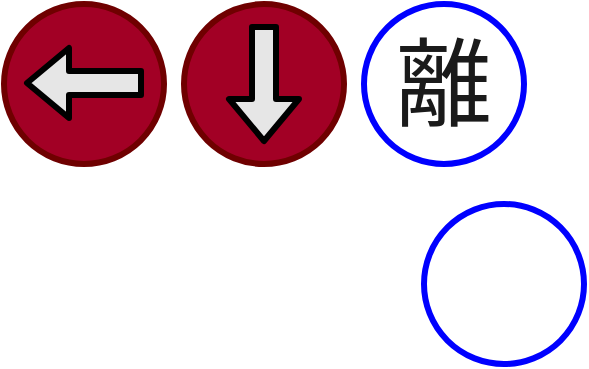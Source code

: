 <mxfile>
    <diagram id="w-7CJyka5zCctE4Li5eL" name="Page-1">
        <mxGraphModel dx="548" dy="715" grid="1" gridSize="10" guides="1" tooltips="1" connect="1" arrows="1" fold="1" page="1" pageScale="1" pageWidth="850" pageHeight="1100" math="0" shadow="0">
            <root>
                <mxCell id="0"/>
                <mxCell id="1" parent="0"/>
                <mxCell id="4" value="" style="ellipse;whiteSpace=wrap;html=1;aspect=fixed;strokeWidth=3;fillColor=none;strokeColor=#0000FF;" parent="1" vertex="1">
                    <mxGeometry x="330" y="260" width="80" height="80" as="geometry"/>
                </mxCell>
                <mxCell id="5" value="" style="group" parent="1" vertex="1" connectable="0">
                    <mxGeometry x="120" y="160" width="80" height="80" as="geometry"/>
                </mxCell>
                <mxCell id="2" value="" style="ellipse;whiteSpace=wrap;html=1;aspect=fixed;strokeWidth=3;fillColor=#a20025;fontColor=#ffffff;strokeColor=#6F0000;" parent="5" vertex="1">
                    <mxGeometry width="80" height="80" as="geometry"/>
                </mxCell>
                <mxCell id="3" value="" style="shape=flexArrow;endArrow=classic;html=1;strokeWidth=3;strokeColor=default;fillColor=#E6E6E6;" parent="5" edge="1">
                    <mxGeometry width="50" height="50" relative="1" as="geometry">
                        <mxPoint x="70" y="39.5" as="sourcePoint"/>
                        <mxPoint x="10" y="39.5" as="targetPoint"/>
                    </mxGeometry>
                </mxCell>
                <mxCell id="15" value="" style="group;rotation=-90;" parent="1" vertex="1" connectable="0">
                    <mxGeometry x="210" y="160" width="80" height="80" as="geometry"/>
                </mxCell>
                <mxCell id="16" value="" style="ellipse;whiteSpace=wrap;html=1;aspect=fixed;strokeWidth=3;fillColor=#a20025;fontColor=#ffffff;strokeColor=#6F0000;rotation=-90;" parent="15" vertex="1">
                    <mxGeometry width="80" height="80" as="geometry"/>
                </mxCell>
                <mxCell id="17" value="" style="shape=flexArrow;endArrow=classic;html=1;strokeWidth=3;strokeColor=default;fillColor=#E6E6E6;" parent="15" edge="1">
                    <mxGeometry width="50" height="50" relative="1" as="geometry">
                        <mxPoint x="40" y="10" as="sourcePoint"/>
                        <mxPoint x="40" y="70" as="targetPoint"/>
                    </mxGeometry>
                </mxCell>
                <mxCell id="25" value="" style="group;fillColor=none;" vertex="1" connectable="0" parent="1">
                    <mxGeometry x="300" y="160" width="80" height="80" as="geometry"/>
                </mxCell>
                <mxCell id="26" value="" style="ellipse;whiteSpace=wrap;html=1;aspect=fixed;strokeWidth=3;fillColor=none;strokeColor=#0000FF;" vertex="1" parent="25">
                    <mxGeometry width="80" height="80" as="geometry"/>
                </mxCell>
                <mxCell id="27" value="&lt;font face=&quot;Verdana&quot; style=&quot;font-size: 48px;&quot;&gt;離&lt;br style=&quot;font-size: 48px;&quot;&gt;&lt;/font&gt;" style="text;strokeColor=none;align=center;fillColor=none;html=1;verticalAlign=middle;whiteSpace=wrap;rounded=0;fontSize=48;labelBorderColor=none;fontColor=#1A1A1A;" vertex="1" parent="25">
                    <mxGeometry y="15" width="80" height="50" as="geometry"/>
                </mxCell>
            </root>
        </mxGraphModel>
    </diagram>
</mxfile>